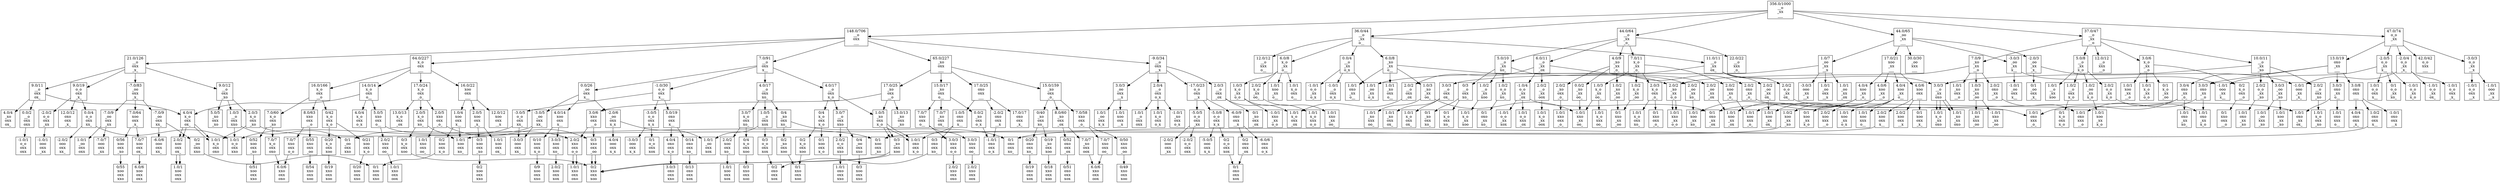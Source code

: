 digraph G {
    node [shape=box];
    "356.0/1000
__o
_xx
___
" -> "47.0/74
o_o
_xx
___
"
    "356.0/1000
__o
_xx
___
" -> "44.0/65
_oo
_xx
___
"
    "356.0/1000
__o
_xx
___
" -> "148.0/706
__o
oxx
___
"
    "356.0/1000
__o
_xx
___
" -> "36.0/44
__o
_xx
o__
"
    "356.0/1000
__o
_xx
___
" -> "44.0/64
__o
_xx
_o_
"
    "356.0/1000
__o
_xx
___
" -> "37.0/47
__o
_xx
__o
"
    "47.0/74
o_o
_xx
___
" -> "13.0/19
oxo
_xx
___
"
    "47.0/74
o_o
_xx
___
" -> "42.0/42
o_o
xxx
___
"
    "47.0/74
o_o
_xx
___
" -> "-2.0/5
o_o
_xx
x__
"
    "47.0/74
o_o
_xx
___
" -> "-2.0/4
o_o
_xx
_x_
"
    "47.0/74
o_o
_xx
___
" -> "-3.0/3
o_o
_xx
__x
"
    "44.0/65
_oo
_xx
___
" -> "17.0/21
xoo
_xx
___
"
    "44.0/65
_oo
_xx
___
" -> "30.0/30
_oo
xxx
___
"
    "44.0/65
_oo
_xx
___
" -> "-3.0/3
_oo
_xx
x__
"
    "44.0/65
_oo
_xx
___
" -> "-2.0/3
_oo
_xx
_x_
"
    "44.0/65
_oo
_xx
___
" -> "1.0/7
_oo
_xx
__x
"
    "148.0/706
__o
oxx
___
" -> "64.0/227
x_o
oxx
___
"
    "148.0/706
__o
oxx
___
" -> "65.0/227
_xo
oxx
___
"
    "148.0/706
__o
oxx
___
" -> "7.0/91
__o
oxx
x__
"
    "148.0/706
__o
oxx
___
" -> "21.0/126
__o
oxx
_x_
"
    "148.0/706
__o
oxx
___
" -> "-9.0/34
__o
oxx
__x
"
    "36.0/44
__o
_xx
o__
" -> "6.0/8
x_o
_xx
o__
"
    "36.0/44
__o
_xx
o__
" -> "6.0/8
_xo
_xx
o__
"
    "36.0/44
__o
_xx
o__
" -> "12.0/12
__o
xxx
o__
"
    "36.0/44
__o
_xx
o__
" -> "11.0/11
__o
_xx
ox_
"
    "36.0/44
__o
_xx
o__
" -> "0.0/4
__o
_xx
o_x
"
    "44.0/64
__o
_xx
_o_
" -> "7.0/11
x_o
_xx
_o_
"
    "44.0/64
__o
_xx
_o_
" -> "4.0/9
_xo
_xx
_o_
"
    "44.0/64
__o
_xx
_o_
" -> "22.0/22
__o
xxx
_o_
"
    "44.0/64
__o
_xx
_o_
" -> "5.0/10
__o
_xx
xo_
"
    "44.0/64
__o
_xx
_o_
" -> "6.0/11
__o
_xx
_ox
"
    "37.0/47
__o
_xx
__o
" -> "3.0/6
x_o
_xx
__o
"
    "37.0/47
__o
_xx
__o
" -> "7.0/9
_xo
_xx
__o
"
    "37.0/47
__o
_xx
__o
" -> "12.0/12
__o
xxx
__o
"
    "37.0/47
__o
_xx
__o
" -> "5.0/8
__o
_xx
x_o
"
    "37.0/47
__o
_xx
__o
" -> "10.0/11
__o
_xx
_xo
"
    "13.0/19
oxo
_xx
___
" -> "3.0/8
oxo
oxx
___
"
    "13.0/19
oxo
_xx
___
" -> "3.0/3
oxo
_xx
o__
"
    "13.0/19
oxo
_xx
___
" -> "3.0/4
oxo
_xx
_o_
"
    "13.0/19
oxo
_xx
___
" -> "3.0/3
oxo
_xx
__o
"
    "-2.0/5
o_o
_xx
x__
" -> "-1.0/1
ooo
_xx
x__
"
    "-2.0/5
o_o
_xx
x__
" -> "1.0/1
o_o
oxx
x__
"
    "-2.0/5
o_o
_xx
x__
" -> "0/1
o_o
_xx
xo_
"
    "-2.0/5
o_o
_xx
x__
" -> "-1.0/1
o_o
_xx
x_o
"
    "-2.0/4
o_o
_xx
_x_
" -> "-1.0/1
ooo
_xx
_x_
"
    "-2.0/4
o_o
_xx
_x_
" -> "-1.0/1
o_o
oxx
_x_
"
    "-2.0/4
o_o
_xx
_x_
" -> "-1.0/1
o_o
_xx
ox_
"
    "-3.0/3
o_o
_xx
__x
" -> "-1.0/1
ooo
_xx
__x
"
    "-3.0/3
o_o
_xx
__x
" -> "-1.0/1
o_o
oxx
__x
"
    "17.0/21
xoo
_xx
___
" -> "4.0/6
xoo
oxx
___
"
    "17.0/21
xoo
_xx
___
" -> "4.0/4
xoo
_xx
o__
"
    "17.0/21
xoo
_xx
___
" -> "4.0/4
xoo
_xx
_o_
"
    "17.0/21
xoo
_xx
___
" -> "4.0/6
xoo
_xx
__o
"
    "-3.0/3
_oo
_xx
x__
" -> "-1.0/1
ooo
_xx
x__
"
    "-3.0/3
_oo
_xx
x__
" -> "-1.0/1
_oo
oxx
x__
"
    "-2.0/3
_oo
_xx
_x_
" -> "-1.0/1
ooo
_xx
_x_
"
    "-2.0/3
_oo
_xx
_x_
" -> "0/1
_oo
oxx
_x_
"
    "1.0/7
_oo
_xx
__x
" -> "-3.0/3
ooo
_xx
__x
"
    "1.0/7
_oo
_xx
__x
" -> "1.0/1
_oo
oxx
__x
"
    "1.0/7
_oo
_xx
__x
" -> "1.0/1
_oo
_xx
o_x
"
    "1.0/7
_oo
_xx
__x
" -> "1.0/1
_oo
_xx
_ox
"
    "64.0/227
x_o
oxx
___
" -> "16.0/22
xoo
oxx
___
"
    "64.0/227
x_o
oxx
___
" -> "14.0/14
x_o
oxx
o__
"
    "64.0/227
x_o
oxx
___
" -> "17.0/24
x_o
oxx
_o_
"
    "64.0/227
x_o
oxx
___
" -> "16.0/166
x_o
oxx
__o
"
    "65.0/227
_xo
oxx
___
" -> "17.0/25
oxo
oxx
___
"
    "65.0/227
_xo
oxx
___
" -> "15.0/17
_xo
oxx
o__
"
    "65.0/227
_xo
oxx
___
" -> "15.0/159
_xo
oxx
_o_
"
    "65.0/227
_xo
oxx
___
" -> "17.0/25
_xo
oxx
__o
"
    "7.0/91
__o
oxx
x__
" -> "-1.0/30
o_o
oxx
x__
"
    "7.0/91
__o
oxx
x__
" -> "0.0/26
_oo
oxx
x__
"
    "7.0/91
__o
oxx
x__
" -> "4.0/17
__o
oxx
xo_
"
    "7.0/91
__o
oxx
x__
" -> "4.0/17
__o
oxx
x_o
"
    "21.0/126
__o
oxx
_x_
" -> "9.0/19
o_o
oxx
_x_
"
    "21.0/126
__o
oxx
_x_
" -> "-7.0/83
_oo
oxx
_x_
"
    "21.0/126
__o
oxx
_x_
" -> "9.0/11
__o
oxx
ox_
"
    "21.0/126
__o
oxx
_x_
" -> "9.0/12
__o
oxx
_xo
"
    "-9.0/34
__o
oxx
__x
" -> "-17.0/23
o_o
oxx
__x
"
    "-9.0/34
__o
oxx
__x
" -> "3.0/3
_oo
oxx
__x
"
    "-9.0/34
__o
oxx
__x
" -> "2.0/4
__o
oxx
o_x
"
    "-9.0/34
__o
oxx
__x
" -> "2.0/3
__o
oxx
_ox
"
    "6.0/8
x_o
_xx
o__
" -> "1.0/1
xoo
_xx
o__
"
    "6.0/8
x_o
_xx
o__
" -> "1.0/1
x_o
oxx
o__
"
    "6.0/8
x_o
_xx
o__
" -> "2.0/2
x_o
_xx
oo_
"
    "6.0/8
x_o
_xx
o__
" -> "1.0/3
x_o
_xx
o_o
"
    "6.0/8
_xo
_xx
o__
" -> "1.0/1
oxo
_xx
o__
"
    "6.0/8
_xo
_xx
o__
" -> "1.0/1
_xo
oxx
o__
"
    "6.0/8
_xo
_xx
o__
" -> "1.0/3
_xo
_xx
oo_
"
    "6.0/8
_xo
_xx
o__
" -> "2.0/2
_xo
_xx
o_o
"
    "11.0/11
__o
_xx
ox_
" -> "2.0/2
o_o
_xx
ox_
"
    "11.0/11
__o
_xx
ox_
" -> "2.0/2
_oo
_xx
ox_
"
    "11.0/11
__o
_xx
ox_
" -> "3.0/3
__o
oxx
ox_
"
    "11.0/11
__o
_xx
ox_
" -> "3.0/3
__o
_xx
oxo
"
    "0.0/4
__o
_xx
o_x
" -> "-1.0/1
o_o
_xx
o_x
"
    "0.0/4
__o
_xx
o_x
" -> "1.0/1
_oo
_xx
o_x
"
    "0.0/4
__o
_xx
o_x
" -> "-1.0/1
__o
oxx
o_x
"
    "7.0/11
x_o
_xx
_o_
" -> "2.0/2
xoo
_xx
_o_
"
    "7.0/11
x_o
_xx
_o_
" -> "2.0/3
x_o
oxx
_o_
"
    "7.0/11
x_o
_xx
_o_
" -> "1.0/3
x_o
_xx
oo_
"
    "7.0/11
x_o
_xx
_o_
" -> "1.0/2
x_o
_xx
_oo
"
    "4.0/9
_xo
_xx
_o_
" -> "2.0/2
oxo
_xx
_o_
"
    "4.0/9
_xo
_xx
_o_
" -> "2.0/2
_xo
oxx
_o_
"
    "4.0/9
_xo
_xx
_o_
" -> "0.0/2
_xo
_xx
oo_
"
    "4.0/9
_xo
_xx
_o_
" -> "1.0/2
_xo
_xx
_oo
"
    "5.0/10
__o
_xx
xo_
" -> "1.0/2
o_o
_xx
xo_
"
    "5.0/10
__o
_xx
xo_
" -> "2.0/2
_oo
_xx
xo_
"
    "5.0/10
__o
_xx
xo_
" -> "0/3
__o
oxx
xo_
"
    "5.0/10
__o
_xx
xo_
" -> "1.0/2
__o
_xx
xoo
"
    "6.0/11
__o
_xx
_ox
" -> "-1.0/4
o_o
_xx
_ox
"
    "6.0/11
__o
_xx
_ox
" -> "2.0/2
_oo
_xx
_ox
"
    "6.0/11
__o
_xx
_ox
" -> "2.0/2
__o
oxx
_ox
"
    "6.0/11
__o
_xx
_ox
" -> "2.0/2
__o
_xx
oox
"
    "3.0/6
x_o
_xx
__o
" -> "1.0/1
xoo
_xx
__o
"
    "3.0/6
x_o
_xx
__o
" -> "0/2
x_o
oxx
__o
"
    "3.0/6
x_o
_xx
__o
" -> "1.0/1
x_o
_xx
o_o
"
    "3.0/6
x_o
_xx
__o
" -> "0/1
x_o
_xx
_oo
"
    "7.0/9
_xo
_xx
__o
" -> "2.0/2
oxo
_xx
__o
"
    "7.0/9
_xo
_xx
__o
" -> "1.0/1
_xo
oxx
__o
"
    "7.0/9
_xo
_xx
__o
" -> "2.0/2
_xo
_xx
o_o
"
    "7.0/9
_xo
_xx
__o
" -> "1.0/3
_xo
_xx
_oo
"
    "5.0/8
__o
_xx
x_o
" -> "2.0/2
o_o
_xx
x_o
"
    "5.0/8
__o
_xx
x_o
" -> "1.0/2
_oo
_xx
x_o
"
    "5.0/8
__o
_xx
x_o
" -> "1.0/2
__o
oxx
x_o
"
    "5.0/8
__o
_xx
x_o
" -> "1.0/1
__o
_xx
xoo
"
    "10.0/11
__o
_xx
_xo
" -> "2.0/2
o_o
_xx
_xo
"
    "10.0/11
__o
_xx
_xo
" -> "3.0/3
_oo
_xx
_xo
"
    "10.0/11
__o
_xx
_xo
" -> "2.0/2
__o
oxx
_xo
"
    "10.0/11
__o
_xx
_xo
" -> "3.0/3
__o
_xx
oxo
"
    "3.0/8
oxo
oxx
___
" -> "1.0/2
oxo
oxx
x__
"
    "3.0/8
oxo
oxx
___
" -> "4.0/4
oxo
oxx
_x_
"
    "3.0/8
oxo
oxx
___
" -> "-1.0/1
oxo
oxx
__x
"
    "3.0/3
oxo
_xx
o__
" -> "1.0/1
oxo
xxx
o__
"
    "3.0/3
oxo
_xx
o__
" -> "1.0/1
oxo
_xx
ox_
"
    "3.0/4
oxo
_xx
_o_
" -> "1.0/1
oxo
xxx
_o_
"
    "3.0/4
oxo
_xx
_o_
" -> "1.0/1
oxo
_xx
xo_
"
    "3.0/4
oxo
_xx
_o_
" -> "0/1
oxo
_xx
_ox
"
    "3.0/3
oxo
_xx
__o
" -> "1.0/1
oxo
xxx
__o
"
    "3.0/3
oxo
_xx
__o
" -> "1.0/1
oxo
_xx
x_o
"
    "4.0/6
xoo
oxx
___
" -> "2.0/2
xoo
oxx
x__
"
    "4.0/6
xoo
oxx
___
" -> "0/1
xoo
oxx
_x_
"
    "4.0/6
xoo
oxx
___
" -> "2.0/2
xoo
oxx
__x
"
    "4.0/4
xoo
_xx
o__
" -> "1.0/1
xoo
xxx
o__
"
    "4.0/4
xoo
_xx
o__
" -> "1.0/1
xoo
_xx
ox_
"
    "4.0/4
xoo
_xx
o__
" -> "1.0/1
xoo
_xx
o_x
"
    "4.0/4
xoo
_xx
_o_
" -> "1.0/1
xoo
xxx
_o_
"
    "4.0/4
xoo
_xx
_o_
" -> "1.0/1
xoo
_xx
xo_
"
    "4.0/4
xoo
_xx
_o_
" -> "1.0/1
xoo
_xx
_ox
"
    "4.0/6
xoo
_xx
__o
" -> "2.0/2
xoo
xxx
__o
"
    "4.0/6
xoo
_xx
__o
" -> "0/1
xoo
_xx
x_o
"
    "4.0/6
xoo
_xx
__o
" -> "1.0/2
xoo
_xx
_xo
"
    "16.0/22
xoo
oxx
___
" -> "1.0/4
xoo
oxx
x__
"
    "16.0/22
xoo
oxx
___
" -> "2.0/5
xoo
oxx
_x_
"
    "16.0/22
xoo
oxx
___
" -> "12.0/12
xoo
oxx
__x
"
    "14.0/14
x_o
oxx
o__
" -> "5.0/5
xxo
oxx
o__
"
    "14.0/14
x_o
oxx
o__
" -> "4.0/4
x_o
oxx
ox_
"
    "14.0/14
x_o
oxx
o__
" -> "4.0/4
x_o
oxx
o_x
"
    "17.0/24
x_o
oxx
_o_
" -> "2.0/5
xxo
oxx
_o_
"
    "17.0/24
x_o
oxx
_o_
" -> "2.0/5
x_o
oxx
xo_
"
    "17.0/24
x_o
oxx
_o_
" -> "13.0/13
x_o
oxx
_ox
"
    "16.0/166
x_o
oxx
__o
" -> "8.0/63
xxo
oxx
__o
"
    "16.0/166
x_o
oxx
__o
" -> "0/42
x_o
oxx
x_o
"
    "16.0/166
x_o
oxx
__o
" -> "7.0/60
x_o
oxx
_xo
"
    "17.0/25
oxo
oxx
___
" -> "1.0/5
oxo
oxx
x__
"
    "17.0/25
oxo
oxx
___
" -> "17.0/17
oxo
oxx
_x_
"
    "17.0/25
oxo
oxx
___
" -> "-2.0/2
oxo
oxx
__x
"
    "15.0/17
_xo
oxx
o__
" -> "7.0/7
xxo
oxx
o__
"
    "15.0/17
_xo
oxx
o__
" -> "7.0/7
_xo
oxx
ox_
"
    "15.0/17
_xo
oxx
o__
" -> "0.0/2
_xo
oxx
o_x
"
    "15.0/159
_xo
oxx
_o_
" -> "7.0/58
xxo
oxx
_o_
"
    "15.0/159
_xo
oxx
_o_
" -> "0/40
_xo
oxx
xo_
"
    "15.0/159
_xo
oxx
_o_
" -> "8.0/60
_xo
oxx
_ox
"
    "17.0/25
_xo
oxx
__o
" -> "3.0/6
xxo
oxx
__o
"
    "17.0/25
_xo
oxx
__o
" -> "1.0/5
_xo
oxx
x_o
"
    "17.0/25
_xo
oxx
__o
" -> "13.0/13
_xo
oxx
_xo
"
    "-1.0/30
o_o
oxx
x__
" -> "5.0/19
oxo
oxx
x__
"
    "-1.0/30
o_o
oxx
x__
" -> "-3.0/5
o_o
oxx
xx_
"
    "-1.0/30
o_o
oxx
x__
" -> "-3.0/5
o_o
oxx
x_x
"
    "0.0/26
_oo
oxx
x__
" -> "4.0/14
xoo
oxx
x__
"
    "0.0/26
_oo
oxx
x__
" -> "-3.0/5
_oo
oxx
xx_
"
    "0.0/26
_oo
oxx
x__
" -> "-2.0/6
_oo
oxx
x_x
"
    "4.0/17
__o
oxx
xo_
" -> "3.0/7
x_o
oxx
xo_
"
    "4.0/17
__o
oxx
xo_
" -> "0/4
_xo
oxx
xo_
"
    "4.0/17
__o
oxx
xo_
" -> "1.0/5
__o
oxx
xox
"
    "4.0/17
__o
oxx
x_o
" -> "0/4
x_o
oxx
x_o
"
    "4.0/17
__o
oxx
x_o
" -> "1.0/5
_xo
oxx
x_o
"
    "4.0/17
__o
oxx
x_o
" -> "3.0/7
__o
oxx
xxo
"
    "9.0/19
o_o
oxx
_x_
" -> "12.0/12
oxo
oxx
_x_
"
    "9.0/19
o_o
oxx
_x_
" -> "0.0/4
o_o
oxx
xx_
"
    "9.0/19
o_o
oxx
_x_
" -> "-2.0/2
o_o
oxx
_xx
"
    "-7.0/83
_oo
oxx
_x_
" -> "7.0/64
xoo
oxx
_x_
"
    "-7.0/83
_oo
oxx
_x_
" -> "-7.0/9
_oo
oxx
xx_
"
    "-7.0/83
_oo
oxx
_x_
" -> "-7.0/9
_oo
oxx
_xx
"
    "9.0/11
__o
oxx
ox_
" -> "4.0/4
x_o
oxx
ox_
"
    "9.0/11
__o
oxx
ox_
" -> "4.0/4
_xo
oxx
ox_
"
    "9.0/11
__o
oxx
ox_
" -> "0.0/2
__o
oxx
oxx
"
    "9.0/12
__o
oxx
_xo
" -> "2.0/3
x_o
oxx
_xo
"
    "9.0/12
__o
oxx
_xo
" -> "5.0/5
_xo
oxx
_xo
"
    "9.0/12
__o
oxx
_xo
" -> "1.0/3
__o
oxx
xxo
"
    "-17.0/23
o_o
oxx
__x
" -> "-6.0/9
oxo
oxx
__x
"
    "-17.0/23
o_o
oxx
__x
" -> "-5.0/8
o_o
oxx
x_x
"
    "-17.0/23
o_o
oxx
__x
" -> "-5.0/5
o_o
oxx
_xx
"
    "3.0/3
_oo
oxx
__x
" -> "1.0/1
xoo
oxx
__x
"
    "3.0/3
_oo
oxx
__x
" -> "1.0/1
_oo
oxx
x_x
"
    "2.0/4
__o
oxx
o_x
" -> "1.0/1
x_o
oxx
o_x
"
    "2.0/4
__o
oxx
o_x
" -> "-1.0/1
_xo
oxx
o_x
"
    "2.0/4
__o
oxx
o_x
" -> "1.0/1
__o
oxx
oxx
"
    "2.0/3
__o
oxx
_ox
" -> "1.0/1
x_o
oxx
_ox
"
    "2.0/3
__o
oxx
_ox
" -> "0/1
_xo
oxx
_ox
"
    "2.0/2
x_o
_xx
oo_
" -> "1.0/1
xxo
_xx
oo_
"
    "1.0/3
x_o
_xx
o_o
" -> "-1.0/1
xxo
_xx
o_o
"
    "1.0/3
x_o
_xx
o_o
" -> "1.0/1
x_o
xxx
o_o
"
    "1.0/3
_xo
_xx
oo_
" -> "-1.0/1
xxo
_xx
oo_
"
    "1.0/3
_xo
_xx
oo_
" -> "1.0/1
_xo
xxx
oo_
"
    "2.0/2
_xo
_xx
o_o
" -> "1.0/1
xxo
_xx
o_o
"
    "2.0/2
o_o
_xx
ox_
" -> "1.0/1
oxo
_xx
ox_
"
    "2.0/2
_oo
_xx
ox_
" -> "1.0/1
xoo
_xx
ox_
"
    "3.0/3
__o
oxx
ox_
" -> "1.0/1
x_o
oxx
ox_
"
    "3.0/3
__o
oxx
ox_
" -> "1.0/1
_xo
oxx
ox_
"
    "3.0/3
__o
_xx
oxo
" -> "1.0/1
x_o
_xx
oxo
"
    "3.0/3
__o
_xx
oxo
" -> "1.0/1
_xo
_xx
oxo
"
    "2.0/2
xoo
_xx
_o_
" -> "1.0/1
xoo
xxx
_o_
"
    "2.0/3
x_o
oxx
_o_
" -> "0/1
xxo
oxx
_o_
"
    "2.0/3
x_o
oxx
_o_
" -> "1.0/1
x_o
oxx
xo_
"
    "1.0/3
x_o
_xx
oo_
" -> "-1.0/1
xxo
_xx
oo_
"
    "1.0/3
x_o
_xx
oo_
" -> "1.0/1
x_o
xxx
oo_
"
    "1.0/2
x_o
_xx
_oo
" -> "0/1
xxo
_xx
_oo
"
    "2.0/2
oxo
_xx
_o_
" -> "1.0/1
oxo
xxx
_o_
"
    "2.0/2
_xo
oxx
_o_
" -> "1.0/1
xxo
oxx
_o_
"
    "0.0/2
_xo
_xx
oo_
" -> "-1.0/1
xxo
_xx
oo_
"
    "1.0/2
_xo
_xx
_oo
" -> "0/1
xxo
_xx
_oo
"
    "1.0/2
o_o
_xx
xo_
" -> "0/1
oxo
_xx
xo_
"
    "2.0/2
_oo
_xx
xo_
" -> "1.0/1
xoo
_xx
xo_
"
    "0/3
__o
oxx
xo_
" -> "0/1
x_o
oxx
xo_
"
    "0/3
__o
oxx
xo_
" -> "0/1
_xo
oxx
xo_
"
    "1.0/2
__o
_xx
xoo
" -> "1.0/1
x_o
_xx
xoo
"
    "-1.0/4
o_o
_xx
_ox
" -> "0/1
oxo
_xx
_ox
"
    "-1.0/4
o_o
_xx
_ox
" -> "1.0/1
o_o
xxx
_ox
"
    "-1.0/4
o_o
_xx
_ox
" -> "-1.0/1
o_o
_xx
xox
"
    "2.0/2
_oo
_xx
_ox
" -> "1.0/1
xoo
_xx
_ox
"
    "2.0/2
__o
oxx
_ox
" -> "1.0/1
x_o
oxx
_ox
"
    "2.0/2
__o
_xx
oox
" -> "1.0/1
x_o
_xx
oox
"
    "0/2
x_o
oxx
__o
" -> "0/1
xxo
oxx
__o
"
    "2.0/2
oxo
_xx
__o
" -> "1.0/1
oxo
xxx
__o
"
    "2.0/2
_xo
_xx
o_o
" -> "1.0/1
xxo
_xx
o_o
"
    "1.0/3
_xo
_xx
_oo
" -> "-1.0/1
xxo
_xx
_oo
"
    "1.0/3
_xo
_xx
_oo
" -> "1.0/1
_xo
xxx
_oo
"
    "2.0/2
o_o
_xx
x_o
" -> "1.0/1
oxo
_xx
x_o
"
    "1.0/2
_oo
_xx
x_o
" -> "1.0/1
xoo
_xx
x_o
"
    "1.0/2
__o
oxx
x_o
" -> "0/1
x_o
oxx
x_o
"
    "2.0/2
o_o
_xx
_xo
" -> "1.0/1
oxo
_xx
_xo
"
    "3.0/3
_oo
_xx
_xo
" -> "1.0/1
xoo
_xx
_xo
"
    "3.0/3
_oo
_xx
_xo
" -> "1.0/1
_oo
xxx
_xo
"
    "2.0/2
__o
oxx
_xo
" -> "1.0/1
x_o
oxx
_xo
"
    "3.0/3
__o
_xx
oxo
" -> "1.0/1
x_o
_xx
oxo
"
    "3.0/3
__o
_xx
oxo
" -> "1.0/1
_xo
_xx
oxo
"
    "1.0/2
oxo
oxx
x__
" -> "0/1
oxo
oxx
xo_
"
    "2.0/2
xoo
oxx
x__
" -> "1.0/1
xoo
oxx
xo_
"
    "1.0/2
xoo
_xx
_xo
" -> "0/1
xoo
oxx
_xo
"
    "1.0/4
xoo
oxx
x__
" -> "1.0/1
xoo
oxx
xo_
"
    "1.0/4
xoo
oxx
x__
" -> "0/2
xoo
oxx
x_o
"
    "2.0/5
xoo
oxx
_x_
" -> "1.0/1
xoo
oxx
ox_
"
    "2.0/5
xoo
oxx
_x_
" -> "0/3
xoo
oxx
_xo
"
    "5.0/5
xxo
oxx
o__
" -> "2.0/2
xxo
oxx
oo_
"
    "5.0/5
xxo
oxx
o__
" -> "2.0/2
xxo
oxx
o_o
"
    "4.0/4
x_o
oxx
ox_
" -> "2.0/2
xoo
oxx
ox_
"
    "4.0/4
x_o
oxx
ox_
" -> "1.0/1
x_o
oxx
oxo
"
    "2.0/5
xxo
oxx
_o_
" -> "1.0/1
xxo
oxx
oo_
"
    "2.0/5
xxo
oxx
_o_
" -> "0/3
xxo
oxx
_oo
"
    "2.0/5
x_o
oxx
xo_
" -> "1.0/1
xoo
oxx
xo_
"
    "2.0/5
x_o
oxx
xo_
" -> "0/3
x_o
oxx
xoo
"
    "8.0/63
xxo
oxx
__o
" -> "7.0/7
xxo
oxx
o_o
"
    "8.0/63
xxo
oxx
__o
" -> "0/55
xxo
oxx
_oo
"
    "0/42
x_o
oxx
x_o
" -> "0/21
xoo
oxx
x_o
"
    "0/42
x_o
oxx
x_o
" -> "0/20
x_o
oxx
xoo
"
    "7.0/60
x_o
oxx
_xo
" -> "0/52
xoo
oxx
_xo
"
    "7.0/60
x_o
oxx
_xo
" -> "7.0/7
x_o
oxx
oxo
"
    "1.0/5
oxo
oxx
x__
" -> "0/3
oxo
oxx
xo_
"
    "1.0/5
oxo
oxx
x__
" -> "1.0/1
oxo
oxx
x_o
"
    "-2.0/2
oxo
oxx
__x
" -> "-1.0/1
oxo
oxx
o_x
"
    "7.0/7
xxo
oxx
o__
" -> "3.0/3
xxo
oxx
oo_
"
    "7.0/7
xxo
oxx
o__
" -> "3.0/3
xxo
oxx
o_o
"
    "0.0/2
_xo
oxx
o_x
" -> "-1.0/1
oxo
oxx
o_x
"
    "7.0/58
xxo
oxx
_o_
" -> "7.0/7
xxo
oxx
oo_
"
    "7.0/58
xxo
oxx
_o_
" -> "0/50
xxo
oxx
_oo
"
    "0/40
_xo
oxx
xo_
" -> "0/20
oxo
oxx
xo_
"
    "0/40
_xo
oxx
xo_
" -> "0/19
_xo
oxx
xoo
"
    "8.0/60
_xo
oxx
_ox
" -> "0/52
oxo
oxx
_ox
"
    "8.0/60
_xo
oxx
_ox
" -> "7.0/7
_xo
oxx
oox
"
    "3.0/6
xxo
oxx
__o
" -> "2.0/2
xxo
oxx
o_o
"
    "3.0/6
xxo
oxx
__o
" -> "0/3
xxo
oxx
_oo
"
    "1.0/5
_xo
oxx
x_o
" -> "1.0/1
oxo
oxx
x_o
"
    "1.0/5
_xo
oxx
x_o
" -> "0/3
_xo
oxx
xoo
"
    "5.0/19
oxo
oxx
x__
" -> "0/14
oxo
oxx
xo_
"
    "5.0/19
oxo
oxx
x__
" -> "4.0/4
oxo
oxx
x_o
"
    "-3.0/5
o_o
oxx
xx_
" -> "-3.0/3
ooo
oxx
xx_
"
    "-3.0/5
o_o
oxx
xx_
" -> "1.0/1
o_o
oxx
xxo
"
    "-3.0/5
o_o
oxx
x_x
" -> "-3.0/3
ooo
oxx
x_x
"
    "-3.0/5
o_o
oxx
x_x
" -> "0/1
o_o
oxx
xox
"
    "4.0/14
xoo
oxx
x__
" -> "3.0/3
xoo
oxx
xo_
"
    "4.0/14
xoo
oxx
x__
" -> "0/10
xoo
oxx
x_o
"
    "-3.0/5
_oo
oxx
xx_
" -> "-3.0/3
ooo
oxx
xx_
"
    "-3.0/5
_oo
oxx
xx_
" -> "0/1
_oo
oxx
xxo
"
    "-2.0/6
_oo
oxx
x_x
" -> "-4.0/4
ooo
oxx
x_x
"
    "-2.0/6
_oo
oxx
x_x
" -> "1.0/1
_oo
oxx
xox
"
    "3.0/7
x_o
oxx
xo_
" -> "2.0/2
xoo
oxx
xo_
"
    "3.0/7
x_o
oxx
xo_
" -> "0/4
x_o
oxx
xoo
"
    "0/4
_xo
oxx
xo_
" -> "0/1
oxo
oxx
xo_
"
    "0/4
_xo
oxx
xo_
" -> "0/2
_xo
oxx
xoo
"
    "1.0/5
__o
oxx
xox
" -> "0/3
o_o
oxx
xox
"
    "1.0/5
__o
oxx
xox
" -> "1.0/1
_oo
oxx
xox
"
    "0/4
x_o
oxx
x_o
" -> "0/1
xoo
oxx
x_o
"
    "0/4
x_o
oxx
x_o
" -> "0/2
x_o
oxx
xoo
"
    "1.0/5
_xo
oxx
x_o
" -> "1.0/1
oxo
oxx
x_o
"
    "1.0/5
_xo
oxx
x_o
" -> "0/3
_xo
oxx
xoo
"
    "3.0/7
__o
oxx
xxo
" -> "2.0/2
o_o
oxx
xxo
"
    "3.0/7
__o
oxx
xxo
" -> "0/4
_oo
oxx
xxo
"
    "0.0/4
o_o
oxx
xx_
" -> "-2.0/2
ooo
oxx
xx_
"
    "0.0/4
o_o
oxx
xx_
" -> "1.0/1
o_o
oxx
xxo
"
    "-2.0/2
o_o
oxx
_xx
" -> "-1.0/1
ooo
oxx
_xx
"
    "7.0/64
xoo
oxx
_x_
" -> "7.0/7
xoo
oxx
ox_
"
    "7.0/64
xoo
oxx
_x_
" -> "0/56
xoo
oxx
_xo
"
    "-7.0/9
_oo
oxx
xx_
" -> "-6.0/6
ooo
oxx
xx_
"
    "-7.0/9
_oo
oxx
xx_
" -> "0/2
_oo
oxx
xxo
"
    "-7.0/9
_oo
oxx
_xx
" -> "-7.0/7
ooo
oxx
_xx
"
    "-7.0/9
_oo
oxx
_xx
" -> "1.0/1
_oo
oxx
oxx
"
    "4.0/4
x_o
oxx
ox_
" -> "2.0/2
xoo
oxx
ox_
"
    "4.0/4
x_o
oxx
ox_
" -> "1.0/1
x_o
oxx
oxo
"
    "0.0/2
__o
oxx
oxx
" -> "-1.0/1
o_o
oxx
oxx
"
    "2.0/3
x_o
oxx
_xo
" -> "0/1
xoo
oxx
_xo
"
    "2.0/3
x_o
oxx
_xo
" -> "1.0/1
x_o
oxx
oxo
"
    "1.0/3
__o
oxx
xxo
" -> "1.0/1
o_o
oxx
xxo
"
    "1.0/3
__o
oxx
xxo
" -> "0/1
_oo
oxx
xxo
"
    "-6.0/9
oxo
oxx
__x
" -> "-6.0/6
oxo
oxx
o_x
"
    "-6.0/9
oxo
oxx
__x
" -> "0/2
oxo
oxx
_ox
"
    "-5.0/8
o_o
oxx
x_x
" -> "-5.0/5
ooo
oxx
x_x
"
    "-5.0/8
o_o
oxx
x_x
" -> "0/2
o_o
oxx
xox
"
    "-5.0/5
o_o
oxx
_xx
" -> "-2.0/2
ooo
oxx
_xx
"
    "-5.0/5
o_o
oxx
_xx
" -> "-2.0/2
o_o
oxx
oxx
"
    "0/2
xoo
oxx
x_o
" -> "0/1
xoo
oxx
xxo
"
    "0/3
xoo
oxx
_xo
" -> "0/2
xoo
oxx
xxo
"
    "2.0/2
xxo
oxx
oo_
" -> "1.0/1
xxo
oxx
oox
"
    "2.0/2
xxo
oxx
o_o
" -> "1.0/1
xxo
oxx
oxo
"
    "2.0/2
xoo
oxx
ox_
" -> "1.0/1
xoo
oxx
oxx
"
    "0/3
xxo
oxx
_oo
" -> "0/2
xxo
oxx
xoo
"
    "0/3
x_o
oxx
xoo
" -> "0/2
xxo
oxx
xoo
"
    "7.0/7
xxo
oxx
o_o
" -> "6.0/6
xxo
oxx
oxo
"
    "0/55
xxo
oxx
_oo
" -> "0/54
xxo
oxx
xoo
"
    "0/21
xoo
oxx
x_o
" -> "0/20
xoo
oxx
xxo
"
    "0/20
x_o
oxx
xoo
" -> "0/19
xxo
oxx
xoo
"
    "0/52
xoo
oxx
_xo
" -> "0/51
xoo
oxx
xxo
"
    "7.0/7
x_o
oxx
oxo
" -> "6.0/6
xxo
oxx
oxo
"
    "0/3
oxo
oxx
xo_
" -> "0/2
oxo
oxx
xox
"
    "3.0/3
xxo
oxx
oo_
" -> "2.0/2
xxo
oxx
oox
"
    "3.0/3
xxo
oxx
o_o
" -> "2.0/2
xxo
oxx
oxo
"
    "7.0/7
xxo
oxx
oo_
" -> "6.0/6
xxo
oxx
oox
"
    "0/50
xxo
oxx
_oo
" -> "0/49
xxo
oxx
xoo
"
    "0/20
oxo
oxx
xo_
" -> "0/19
oxo
oxx
xox
"
    "0/19
_xo
oxx
xoo
" -> "0/18
xxo
oxx
xoo
"
    "0/52
oxo
oxx
_ox
" -> "0/51
oxo
oxx
xox
"
    "7.0/7
_xo
oxx
oox
" -> "6.0/6
xxo
oxx
oox
"
    "2.0/2
xxo
oxx
o_o
" -> "1.0/1
xxo
oxx
oxo
"
    "0/3
xxo
oxx
_oo
" -> "0/2
xxo
oxx
xoo
"
    "0/3
_xo
oxx
xoo
" -> "0/2
xxo
oxx
xoo
"
    "0/14
oxo
oxx
xo_
" -> "0/13
oxo
oxx
xox
"
    "4.0/4
oxo
oxx
x_o
" -> "3.0/3
oxo
oxx
xxo
"
    "3.0/3
xoo
oxx
xo_
" -> "2.0/2
xoo
oxx
xox
"
    "0/10
xoo
oxx
x_o
" -> "0/9
xoo
oxx
xxo
"
    "2.0/2
xoo
oxx
xo_
" -> "1.0/1
xoo
oxx
xox
"
    "0/4
x_o
oxx
xoo
" -> "0/3
xxo
oxx
xoo
"
    "0/2
_xo
oxx
xoo
" -> "0/1
xxo
oxx
xoo
"
    "0/3
o_o
oxx
xox
" -> "0/2
oxo
oxx
xox
"
    "0/2
x_o
oxx
xoo
" -> "0/1
xxo
oxx
xoo
"
    "0/3
_xo
oxx
xoo
" -> "0/2
xxo
oxx
xoo
"
    "2.0/2
o_o
oxx
xxo
" -> "1.0/1
oxo
oxx
xxo
"
    "0/4
_oo
oxx
xxo
" -> "0/3
xoo
oxx
xxo
"
    "7.0/7
xoo
oxx
ox_
" -> "6.0/6
xoo
oxx
oxx
"
    "0/56
xoo
oxx
_xo
" -> "0/55
xoo
oxx
xxo
"
    "0/2
_oo
oxx
xxo
" -> "0/1
xoo
oxx
xxo
"
    "2.0/2
xoo
oxx
ox_
" -> "1.0/1
xoo
oxx
oxx
"
    "0/2
oxo
oxx
_ox
" -> "0/1
oxo
oxx
xox
"
    "0/2
o_o
oxx
xox
" -> "0/1
oxo
oxx
xox
"
}
